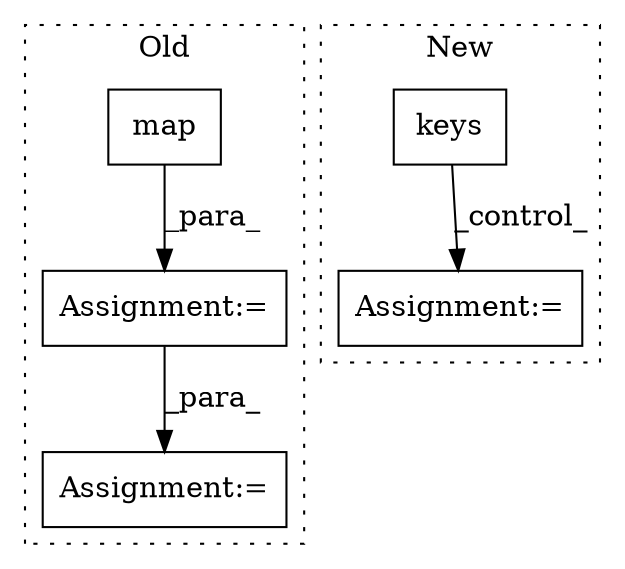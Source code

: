 digraph G {
subgraph cluster0 {
1 [label="map" a="32" s="10178,10207" l="4,1" shape="box"];
3 [label="Assignment:=" a="7" s="10172" l="1" shape="box"];
4 [label="Assignment:=" a="7" s="10303" l="25" shape="box"];
label = "Old";
style="dotted";
}
subgraph cluster1 {
2 [label="keys" a="32" s="10416" l="6" shape="box"];
5 [label="Assignment:=" a="7" s="10702" l="1" shape="box"];
label = "New";
style="dotted";
}
1 -> 3 [label="_para_"];
2 -> 5 [label="_control_"];
3 -> 4 [label="_para_"];
}